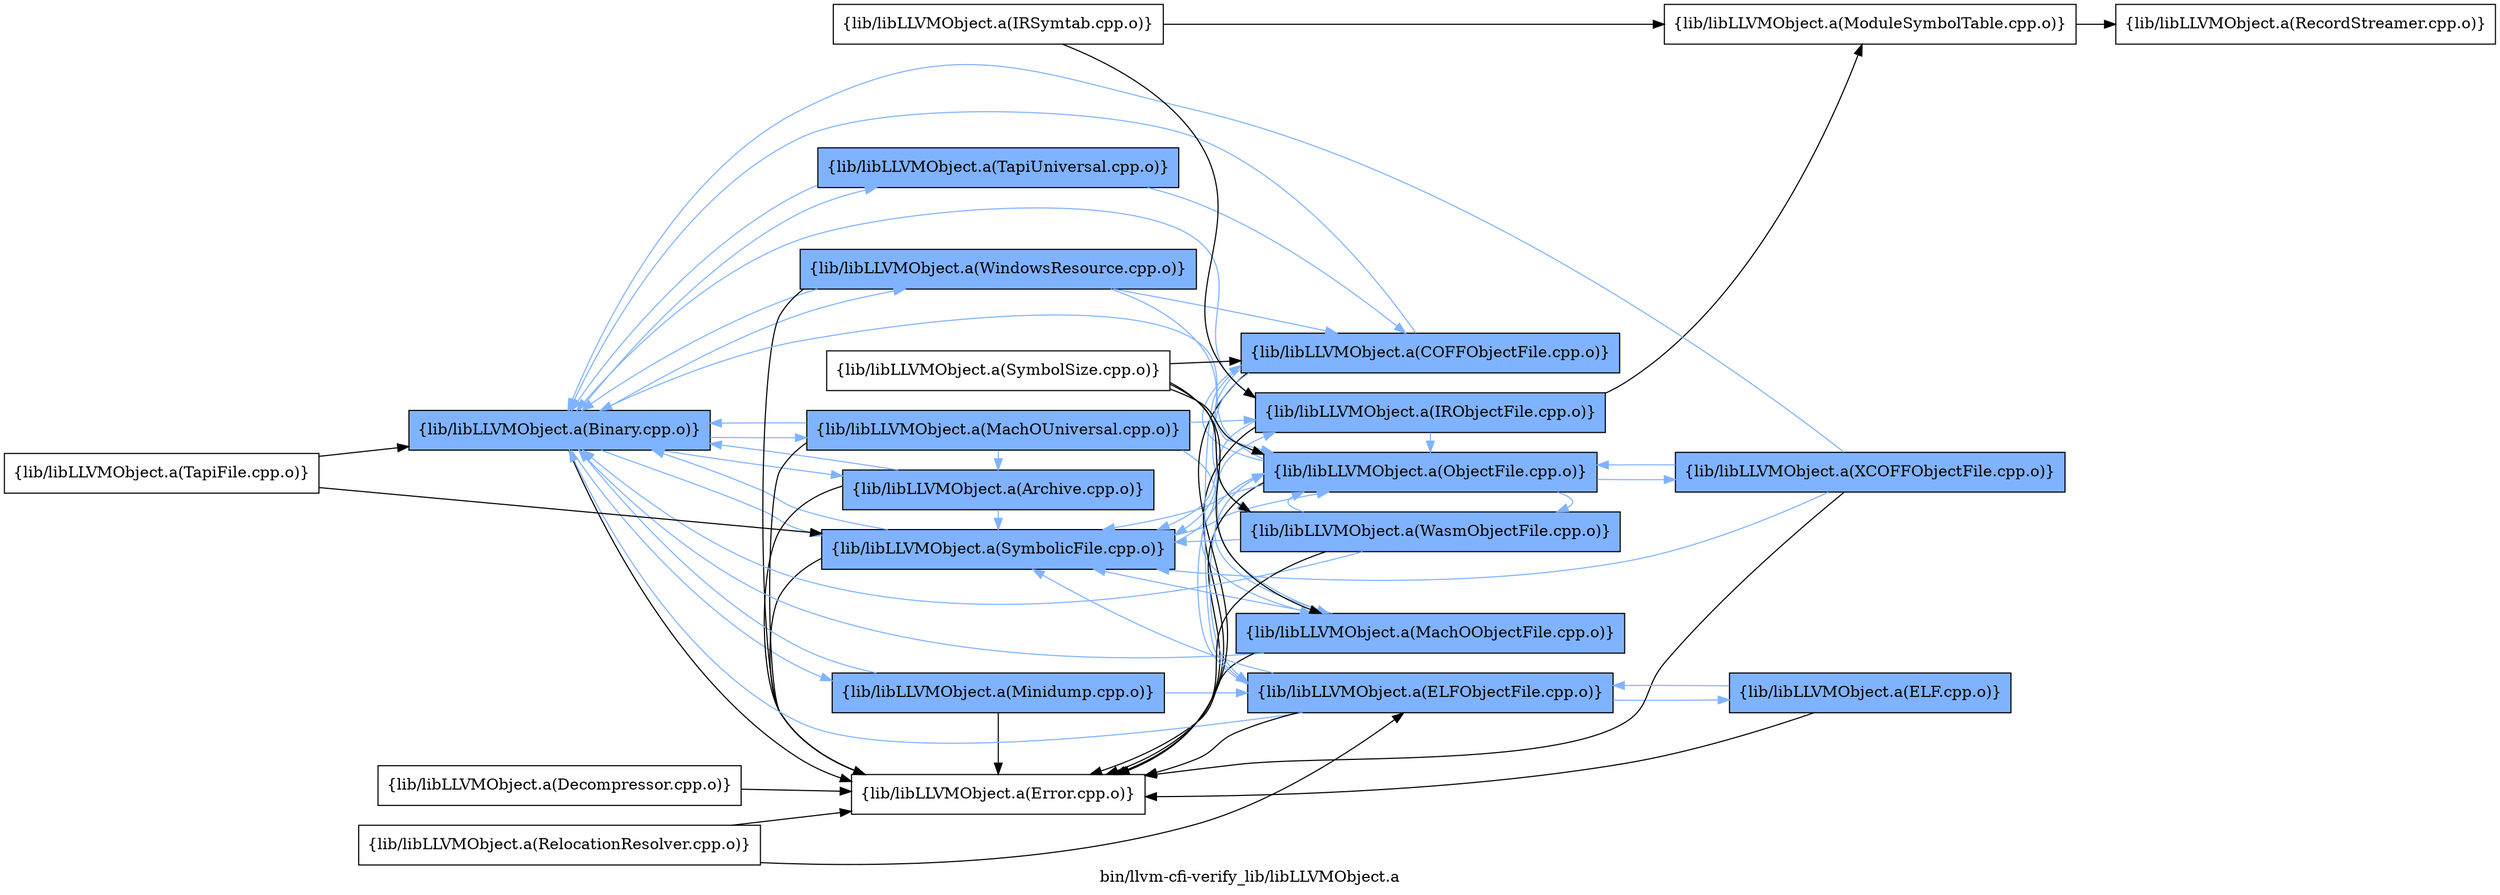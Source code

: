 digraph "bin/llvm-cfi-verify_lib/libLLVMObject.a" {
	label="bin/llvm-cfi-verify_lib/libLLVMObject.a";
	rankdir=LR;
	{ rank=same; Node0x55746a6b10d8;  }
	{ rank=same; Node0x55746a6ace98; Node0x55746a6adb18; Node0x55746a6ae4c8; Node0x55746a6aeba8; Node0x55746a6aca88; Node0x55746a6ad2f8; Node0x55746a6ada78;  }
	{ rank=same; Node0x55746a6ad528; Node0x55746a6a3bb8; Node0x55746a6ae108; Node0x55746a6ad708; Node0x55746a69f8d8; Node0x55746a6a1d68;  }
	{ rank=same; Node0x55746a6a3488; Node0x55746a6a3438; Node0x55746a6adac8;  }
	{ rank=same; Node0x55746a6b10d8;  }
	{ rank=same; Node0x55746a6ace98; Node0x55746a6adb18; Node0x55746a6ae4c8; Node0x55746a6aeba8; Node0x55746a6aca88; Node0x55746a6ad2f8; Node0x55746a6ada78;  }
	{ rank=same; Node0x55746a6ad528; Node0x55746a6a3bb8; Node0x55746a6ae108; Node0x55746a6ad708; Node0x55746a69f8d8; Node0x55746a6a1d68;  }
	{ rank=same; Node0x55746a6a3488; Node0x55746a6a3438; Node0x55746a6adac8;  }

	Node0x55746a6b10d8 [shape=record,shape=box,group=1,style=filled,fillcolor="0.600000 0.5 1",label="{lib/libLLVMObject.a(Binary.cpp.o)}"];
	Node0x55746a6b10d8 -> Node0x55746a6ace98;
	Node0x55746a6b10d8 -> Node0x55746a6adb18[color="0.600000 0.5 1"];
	Node0x55746a6b10d8 -> Node0x55746a6ae4c8[color="0.600000 0.5 1"];
	Node0x55746a6b10d8 -> Node0x55746a6aeba8[color="0.600000 0.5 1"];
	Node0x55746a6b10d8 -> Node0x55746a6aca88[color="0.600000 0.5 1"];
	Node0x55746a6b10d8 -> Node0x55746a6ad2f8[color="0.600000 0.5 1"];
	Node0x55746a6b10d8 -> Node0x55746a6ada78[color="0.600000 0.5 1"];
	Node0x55746a6ace98 [shape=record,shape=box,group=0,label="{lib/libLLVMObject.a(Error.cpp.o)}"];
	Node0x55746a6ae108 [shape=record,shape=box,group=1,style=filled,fillcolor="0.600000 0.5 1",label="{lib/libLLVMObject.a(MachOObjectFile.cpp.o)}"];
	Node0x55746a6ae108 -> Node0x55746a6b10d8[color="0.600000 0.5 1"];
	Node0x55746a6ae108 -> Node0x55746a6ace98;
	Node0x55746a6ae108 -> Node0x55746a6adb18[color="0.600000 0.5 1"];
	Node0x55746a6ae108 -> Node0x55746a6ad528[color="0.600000 0.5 1"];
	Node0x55746a69f8d8 [shape=record,shape=box,group=1,style=filled,fillcolor="0.600000 0.5 1",label="{lib/libLLVMObject.a(COFFObjectFile.cpp.o)}"];
	Node0x55746a69f8d8 -> Node0x55746a6b10d8[color="0.600000 0.5 1"];
	Node0x55746a69f8d8 -> Node0x55746a6ace98;
	Node0x55746a69f8d8 -> Node0x55746a6adb18[color="0.600000 0.5 1"];
	Node0x55746a69f8d8 -> Node0x55746a6ad528[color="0.600000 0.5 1"];
	Node0x55746a69f8d8 -> Node0x55746a6ad708[color="0.600000 0.5 1"];
	Node0x55746a6aeba8 [shape=record,shape=box,group=1,style=filled,fillcolor="0.600000 0.5 1",label="{lib/libLLVMObject.a(MachOUniversal.cpp.o)}"];
	Node0x55746a6aeba8 -> Node0x55746a6b10d8[color="0.600000 0.5 1"];
	Node0x55746a6aeba8 -> Node0x55746a6ace98;
	Node0x55746a6aeba8 -> Node0x55746a6ae108[color="0.600000 0.5 1"];
	Node0x55746a6aeba8 -> Node0x55746a6a3bb8[color="0.600000 0.5 1"];
	Node0x55746a6aeba8 -> Node0x55746a6ae4c8[color="0.600000 0.5 1"];
	Node0x55746a6adb18 [shape=record,shape=box,group=1,style=filled,fillcolor="0.600000 0.5 1",label="{lib/libLLVMObject.a(SymbolicFile.cpp.o)}"];
	Node0x55746a6adb18 -> Node0x55746a6b10d8[color="0.600000 0.5 1"];
	Node0x55746a6adb18 -> Node0x55746a6ace98;
	Node0x55746a6adb18 -> Node0x55746a6ad528[color="0.600000 0.5 1"];
	Node0x55746a6adb18 -> Node0x55746a6a3bb8[color="0.600000 0.5 1"];
	Node0x55746a6ae4c8 [shape=record,shape=box,group=1,style=filled,fillcolor="0.600000 0.5 1",label="{lib/libLLVMObject.a(Archive.cpp.o)}"];
	Node0x55746a6ae4c8 -> Node0x55746a6b10d8[color="0.600000 0.5 1"];
	Node0x55746a6ae4c8 -> Node0x55746a6ace98;
	Node0x55746a6ae4c8 -> Node0x55746a6adb18[color="0.600000 0.5 1"];
	Node0x55746a6aca88 [shape=record,shape=box,group=1,style=filled,fillcolor="0.600000 0.5 1",label="{lib/libLLVMObject.a(Minidump.cpp.o)}"];
	Node0x55746a6aca88 -> Node0x55746a6b10d8[color="0.600000 0.5 1"];
	Node0x55746a6aca88 -> Node0x55746a6ace98;
	Node0x55746a6aca88 -> Node0x55746a6ad708[color="0.600000 0.5 1"];
	Node0x55746a6ad2f8 [shape=record,shape=box,group=1,style=filled,fillcolor="0.600000 0.5 1",label="{lib/libLLVMObject.a(WindowsResource.cpp.o)}"];
	Node0x55746a6ad2f8 -> Node0x55746a6b10d8[color="0.600000 0.5 1"];
	Node0x55746a6ad2f8 -> Node0x55746a6ace98;
	Node0x55746a6ad2f8 -> Node0x55746a69f8d8[color="0.600000 0.5 1"];
	Node0x55746a6ad2f8 -> Node0x55746a6a1d68[color="0.600000 0.5 1"];
	Node0x55746a6ada78 [shape=record,shape=box,group=1,style=filled,fillcolor="0.600000 0.5 1",label="{lib/libLLVMObject.a(TapiUniversal.cpp.o)}"];
	Node0x55746a6ada78 -> Node0x55746a6b10d8[color="0.600000 0.5 1"];
	Node0x55746a6ada78 -> Node0x55746a69f8d8[color="0.600000 0.5 1"];
	Node0x55746a6ad528 [shape=record,shape=box,group=1,style=filled,fillcolor="0.600000 0.5 1",label="{lib/libLLVMObject.a(ObjectFile.cpp.o)}"];
	Node0x55746a6ad528 -> Node0x55746a6b10d8[color="0.600000 0.5 1"];
	Node0x55746a6ad528 -> Node0x55746a6ace98;
	Node0x55746a6ad528 -> Node0x55746a6adb18[color="0.600000 0.5 1"];
	Node0x55746a6ad528 -> Node0x55746a6ae108[color="0.600000 0.5 1"];
	Node0x55746a6ad528 -> Node0x55746a6ad708[color="0.600000 0.5 1"];
	Node0x55746a6ad528 -> Node0x55746a69f8d8[color="0.600000 0.5 1"];
	Node0x55746a6ad528 -> Node0x55746a6a1d68[color="0.600000 0.5 1"];
	Node0x55746a6ad528 -> Node0x55746a6a3488[color="0.600000 0.5 1"];
	Node0x55746a6a3bb8 [shape=record,shape=box,group=1,style=filled,fillcolor="0.600000 0.5 1",label="{lib/libLLVMObject.a(IRObjectFile.cpp.o)}"];
	Node0x55746a6a3bb8 -> Node0x55746a6b10d8[color="0.600000 0.5 1"];
	Node0x55746a6a3bb8 -> Node0x55746a6ace98;
	Node0x55746a6a3bb8 -> Node0x55746a6adb18[color="0.600000 0.5 1"];
	Node0x55746a6a3bb8 -> Node0x55746a6ad528[color="0.600000 0.5 1"];
	Node0x55746a6a3bb8 -> Node0x55746a6a3438;
	Node0x55746a6ad708 [shape=record,shape=box,group=1,style=filled,fillcolor="0.600000 0.5 1",label="{lib/libLLVMObject.a(ELFObjectFile.cpp.o)}"];
	Node0x55746a6ad708 -> Node0x55746a6b10d8[color="0.600000 0.5 1"];
	Node0x55746a6ad708 -> Node0x55746a6ace98;
	Node0x55746a6ad708 -> Node0x55746a6adb18[color="0.600000 0.5 1"];
	Node0x55746a6ad708 -> Node0x55746a6ad528[color="0.600000 0.5 1"];
	Node0x55746a6ad708 -> Node0x55746a6adac8[color="0.600000 0.5 1"];
	Node0x55746a6a1d68 [shape=record,shape=box,group=1,style=filled,fillcolor="0.600000 0.5 1",label="{lib/libLLVMObject.a(WasmObjectFile.cpp.o)}"];
	Node0x55746a6a1d68 -> Node0x55746a6b10d8[color="0.600000 0.5 1"];
	Node0x55746a6a1d68 -> Node0x55746a6ace98;
	Node0x55746a6a1d68 -> Node0x55746a6adb18[color="0.600000 0.5 1"];
	Node0x55746a6a1d68 -> Node0x55746a6ad528[color="0.600000 0.5 1"];
	Node0x55746a6a3488 [shape=record,shape=box,group=1,style=filled,fillcolor="0.600000 0.5 1",label="{lib/libLLVMObject.a(XCOFFObjectFile.cpp.o)}"];
	Node0x55746a6a3488 -> Node0x55746a6b10d8[color="0.600000 0.5 1"];
	Node0x55746a6a3488 -> Node0x55746a6ace98;
	Node0x55746a6a3488 -> Node0x55746a6adb18[color="0.600000 0.5 1"];
	Node0x55746a6a3488 -> Node0x55746a6ad528[color="0.600000 0.5 1"];
	Node0x55746a6adac8 [shape=record,shape=box,group=1,style=filled,fillcolor="0.600000 0.5 1",label="{lib/libLLVMObject.a(ELF.cpp.o)}"];
	Node0x55746a6adac8 -> Node0x55746a6ace98;
	Node0x55746a6adac8 -> Node0x55746a6ad708[color="0.600000 0.5 1"];
	Node0x55746a6a3438 [shape=record,shape=box,group=0,label="{lib/libLLVMObject.a(ModuleSymbolTable.cpp.o)}"];
	Node0x55746a6a3438 -> Node0x55746a6a4ab8;
	Node0x55746a6a4ab8 [shape=record,shape=box,group=0,label="{lib/libLLVMObject.a(RecordStreamer.cpp.o)}"];
	Node0x55746a6a1e58 [shape=record,shape=box,group=0,label="{lib/libLLVMObject.a(IRSymtab.cpp.o)}"];
	Node0x55746a6a1e58 -> Node0x55746a6a3bb8;
	Node0x55746a6a1e58 -> Node0x55746a6a3438;
	Node0x55746a6b0778 [shape=record,shape=box,group=0,label="{lib/libLLVMObject.a(TapiFile.cpp.o)}"];
	Node0x55746a6b0778 -> Node0x55746a6b10d8;
	Node0x55746a6b0778 -> Node0x55746a6adb18;
	Node0x55746a69f888 [shape=record,shape=box,group=0,label="{lib/libLLVMObject.a(SymbolSize.cpp.o)}"];
	Node0x55746a69f888 -> Node0x55746a6ad528;
	Node0x55746a69f888 -> Node0x55746a6ae108;
	Node0x55746a69f888 -> Node0x55746a69f8d8;
	Node0x55746a69f888 -> Node0x55746a6a1d68;
	Node0x55746a6a1818 [shape=record,shape=box,group=0,label="{lib/libLLVMObject.a(Decompressor.cpp.o)}"];
	Node0x55746a6a1818 -> Node0x55746a6ace98;
	Node0x55746a69ec58 [shape=record,shape=box,group=0,label="{lib/libLLVMObject.a(RelocationResolver.cpp.o)}"];
	Node0x55746a69ec58 -> Node0x55746a6ace98;
	Node0x55746a69ec58 -> Node0x55746a6ad708;
}
